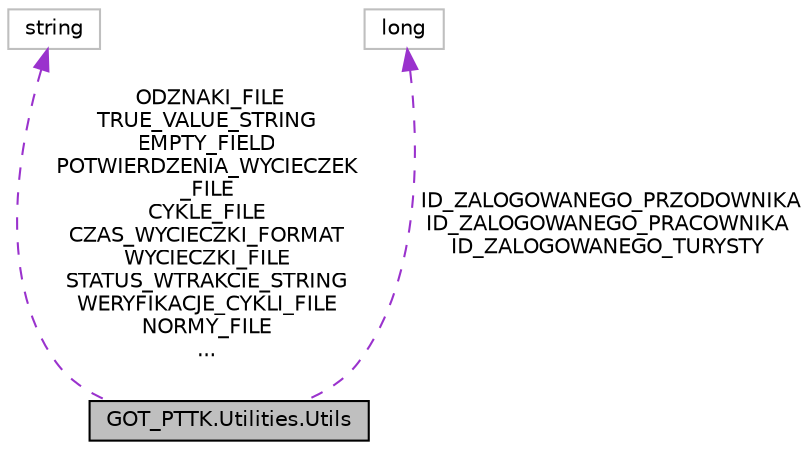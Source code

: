 digraph "GOT_PTTK.Utilities.Utils"
{
 // INTERACTIVE_SVG=YES
  edge [fontname="Helvetica",fontsize="10",labelfontname="Helvetica",labelfontsize="10"];
  node [fontname="Helvetica",fontsize="10",shape=record];
  Node1 [label="GOT_PTTK.Utilities.Utils",height=0.2,width=0.4,color="black", fillcolor="grey75", style="filled", fontcolor="black"];
  Node2 -> Node1 [dir="back",color="darkorchid3",fontsize="10",style="dashed",label=" ODZNAKI_FILE\nTRUE_VALUE_STRING\nEMPTY_FIELD\nPOTWIERDZENIA_WYCIECZEK\l_FILE\nCYKLE_FILE\nCZAS_WYCIECZKI_FORMAT\nWYCIECZKI_FILE\nSTATUS_WTRAKCIE_STRING\nWERYFIKACJE_CYKLI_FILE\nNORMY_FILE\n..." ,fontname="Helvetica"];
  Node2 [label="string",height=0.2,width=0.4,color="grey75", fillcolor="white", style="filled"];
  Node3 -> Node1 [dir="back",color="darkorchid3",fontsize="10",style="dashed",label=" ID_ZALOGOWANEGO_PRZODOWNIKA\nID_ZALOGOWANEGO_PRACOWNIKA\nID_ZALOGOWANEGO_TURYSTY" ,fontname="Helvetica"];
  Node3 [label="long",height=0.2,width=0.4,color="grey75", fillcolor="white", style="filled"];
}

